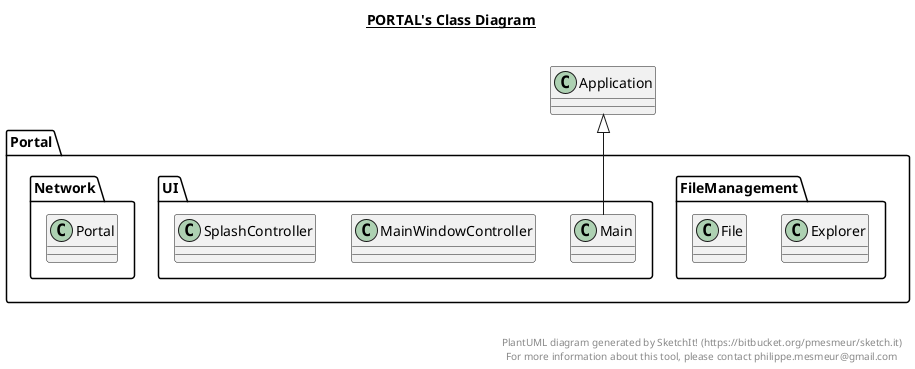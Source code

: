 @startuml

title __PORTAL's Class Diagram__\n

  package Portal.FileManagement {
    class Explorer {
    }
  }
  

  package Portal.FileManagement {
    class File {
    }
  }
  

  package Portal.UI {
    class Main {
    }
  }
  

  package Portal.UI {
    class MainWindowController {
    }
  }
  

  package Portal.Network {
    class Portal {
    }
  }
  

  package Portal.UI {
    class SplashController {
    }
  }
  

  Main -up-|> Application


right footer


PlantUML diagram generated by SketchIt! (https://bitbucket.org/pmesmeur/sketch.it)
For more information about this tool, please contact philippe.mesmeur@gmail.com
endfooter

@enduml
